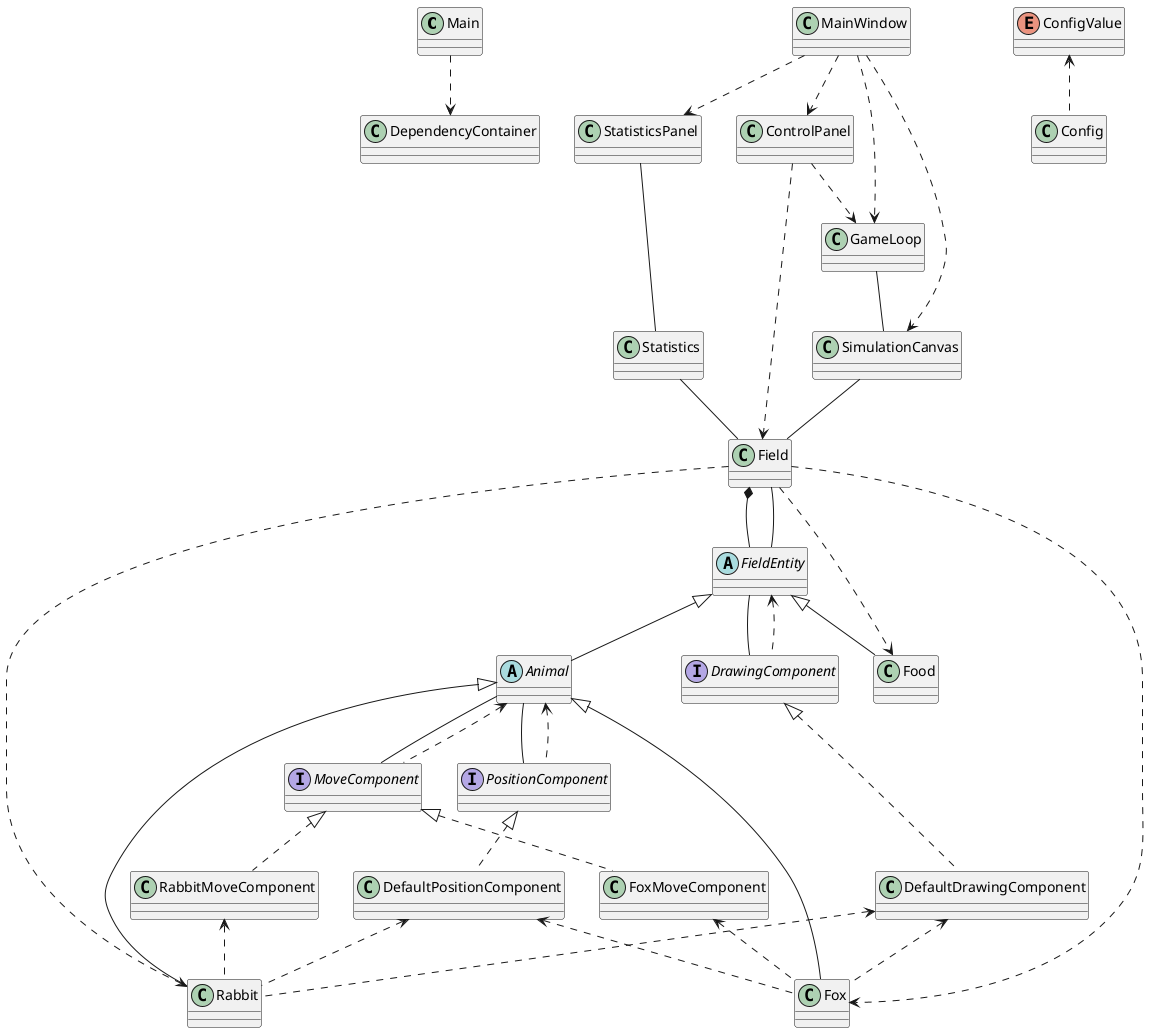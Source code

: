 @startuml
'https://plantuml.com/class-diagram

' doesn't contain Config dependencies to static classes

class Main
Main ..> DependencyContainer

class Statistics
Statistics -- Field

class GameLoop
GameLoop -- SimulationCanvas

class Field
Field ..> Rabbit
Field ..> Fox
Field ..> Food
Field *-- FieldEntity

abstract class FieldEntity
FieldEntity -- Field
FieldEntity -- DrawingComponent

abstract class Animal
FieldEntity <|-- Animal
Animal -- MoveComponent
Animal -- PositionComponent

interface DrawingComponent
FieldEntity <.. DrawingComponent

interface MoveComponent
Animal <.. MoveComponent

interface PositionComponent
Animal <.. PositionComponent

class DefaultDrawingComponent
DrawingComponent <|.. DefaultDrawingComponent

class DefaultPositionComponent
PositionComponent <|.. DefaultPositionComponent

class RabbitMoveComponent
MoveComponent <|.. RabbitMoveComponent

class FoxMoveComponent
MoveComponent <|.. FoxMoveComponent

class Food
FieldEntity <|-- Food

class Rabbit
Animal <|-- Rabbit
DefaultDrawingComponent <.. Rabbit
RabbitMoveComponent <.. Rabbit
DefaultPositionComponent <.. Rabbit

class Fox
Animal <|-- Fox
DefaultDrawingComponent <.. Fox
FoxMoveComponent <.. Fox
DefaultPositionComponent <.. Fox

class StatisticsPanel
StatisticsPanel -- Statistics

class SimulationCanvas
SimulationCanvas -- Field

class MainWindow
MainWindow ..> SimulationCanvas
MainWindow ..> ControlPanel
MainWindow ..> StatisticsPanel
MainWindow ..> GameLoop

class ControlPanel
ControlPanel ..> Field
ControlPanel ..> GameLoop

class Config
ConfigValue <.. Config

enum ConfigValue

@enduml
